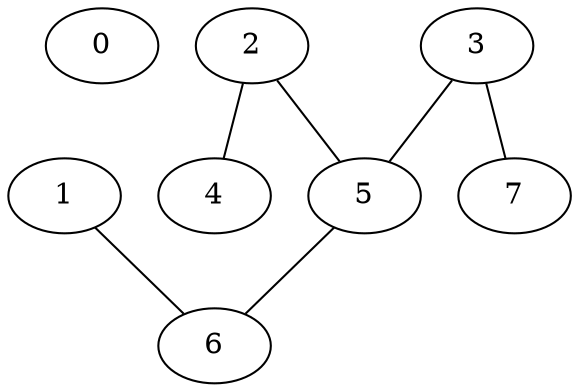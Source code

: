 graph "sampletest150-mod5_image10.bmp" {
	0	 [type=circle,
		x=260,
		y=257];
	1	 [type=endpoint,
		x=370,
		y=356];
	6	 [type=corner,
		x=355,
		y=354];
	1 -- 6	 [angle0=".13",
		frequency=1,
		type0=line];
	2	 [type=corner,
		x=195,
		y=234];
	4	 [type=endpoint,
		x=200,
		y=289];
	2 -- 4	 [angle0="1.48",
		frequency=1,
		type0=line];
	5	 [type=intersection,
		x=236,
		y=236];
	2 -- 5	 [angle0=".05",
		frequency=1,
		type0=line];
	3	 [type=corner,
		x=230,
		y=197];
	3 -- 5	 [angle0="1.42",
		frequency=1,
		type0=line];
	7	 [type=endpoint,
		x=287,
		y=203];
	3 -- 7	 [angle0=".10",
		frequency=1,
		type0=line];
	5 -- 6	 [angle0=".78",
		frequency=1,
		type0=line];
}
